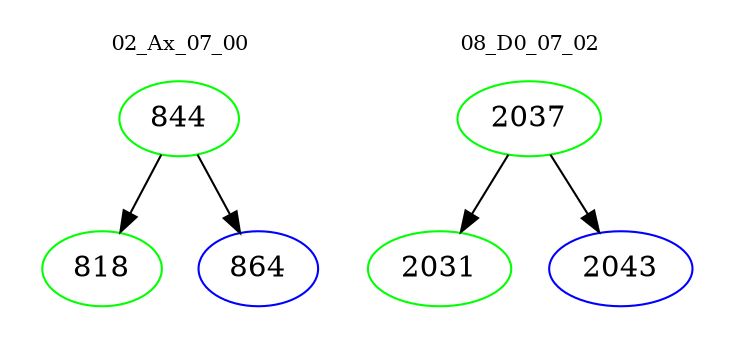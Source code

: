 digraph{
subgraph cluster_0 {
color = white
label = "02_Ax_07_00";
fontsize=10;
T0_844 [label="844", color="green"]
T0_844 -> T0_818 [color="black"]
T0_818 [label="818", color="green"]
T0_844 -> T0_864 [color="black"]
T0_864 [label="864", color="blue"]
}
subgraph cluster_1 {
color = white
label = "08_D0_07_02";
fontsize=10;
T1_2037 [label="2037", color="green"]
T1_2037 -> T1_2031 [color="black"]
T1_2031 [label="2031", color="green"]
T1_2037 -> T1_2043 [color="black"]
T1_2043 [label="2043", color="blue"]
}
}
